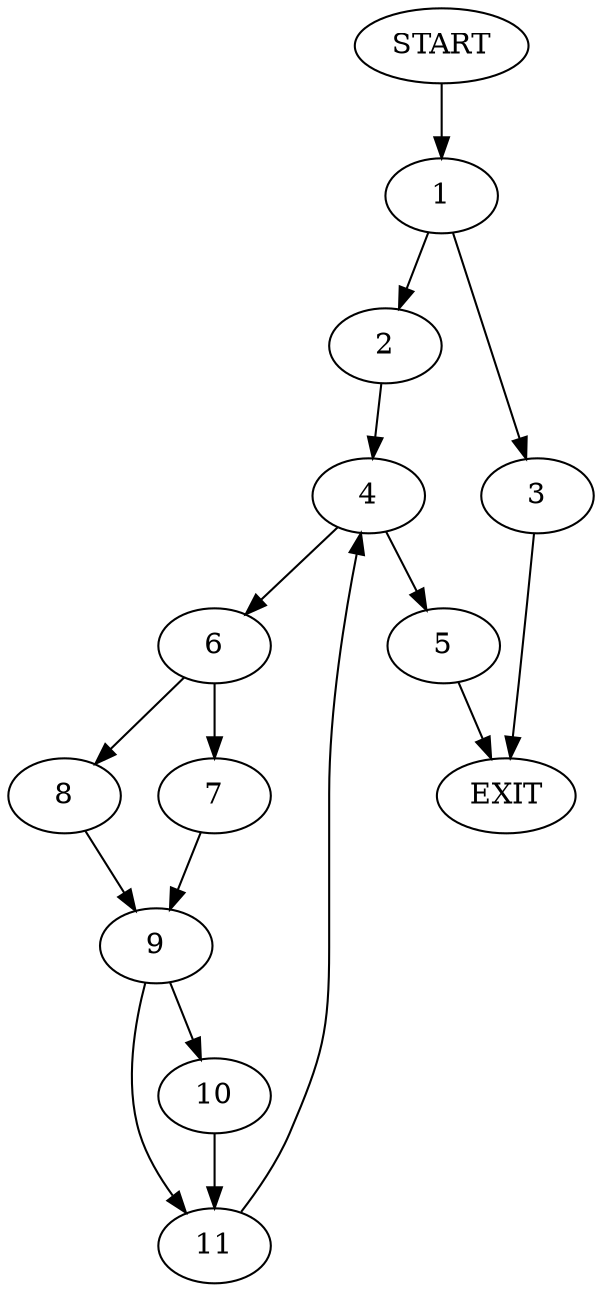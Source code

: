 digraph {
0 [label="START"]
12 [label="EXIT"]
0 -> 1
1 -> 2
1 -> 3
2 -> 4
3 -> 12
4 -> 5
4 -> 6
5 -> 12
6 -> 7
6 -> 8
8 -> 9
7 -> 9
9 -> 10
9 -> 11
11 -> 4
10 -> 11
}
